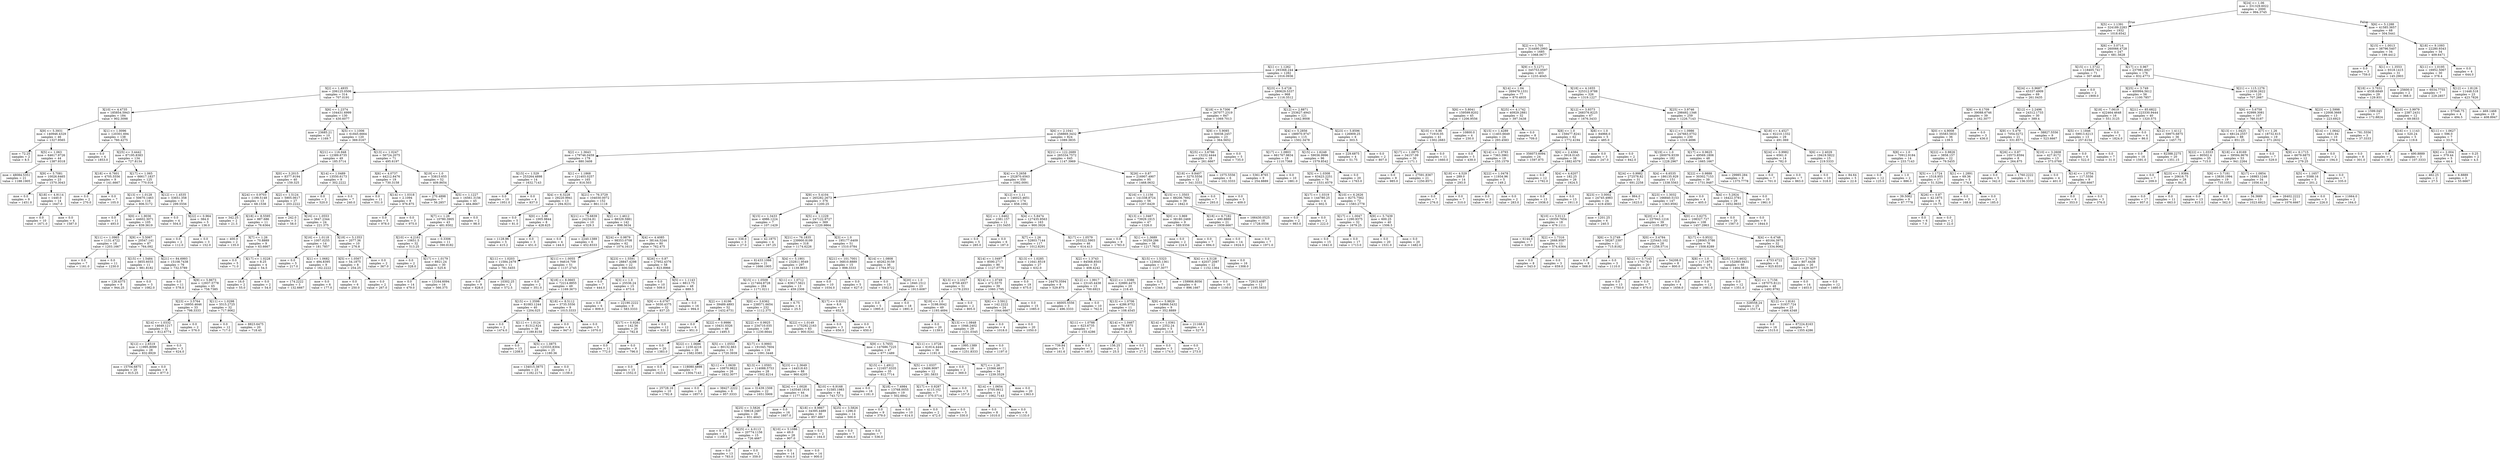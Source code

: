 digraph Tree {
node [shape=box] ;
0 [label="X[24] <= 1.06\nmse = 331329.6022\nsamples = 2000\nvalue = 994.3745"] ;
1 [label="X[5] <= 1.1391\nmse = 324189.2283\nsamples = 1932\nvalue = 1018.6542"] ;
0 -> 1 [labeldistance=2.5, labelangle=45, headlabel="True"] ;
2 [label="X[2] <= 1.705\nmse = 314490.2993\nsamples = 1685\nvalue = 1068.0677"] ;
1 -> 2 ;
3 [label="X[1] <= 1.1262\nmse = 293368.244\nsamples = 1282\nvalue = 1016.0936"] ;
2 -> 3 ;
4 [label="X[2] <= 1.4935\nmse = 206125.0506\nsamples = 314\nvalue = 707.0191"] ;
3 -> 4 ;
5 [label="X[10] <= 4.4735\nmse = 185854.5943\nsamples = 184\nvalue = 902.3098"] ;
4 -> 5 ;
6 [label="X[9] <= 5.3931\nmse = 140946.4329\nsamples = 46\nvalue = 1327.9565"] ;
5 -> 6 ;
7 [label="mse = 72.25\nsamples = 2\nvalue = 8.5"] ;
6 -> 7 ;
8 [label="X[5] <= 1.063\nmse = 64617.9726\nsamples = 44\nvalue = 1387.9318"] ;
6 -> 8 ;
9 [label="mse = 48084.5351\nsamples = 21\nvalue = 1188.1905"] ;
8 -> 9 ;
10 [label="X[9] <= 5.7081\nmse = 10026.6465\nsamples = 23\nvalue = 1570.3043"] ;
8 -> 10 ;
11 [label="mse = 0.0\nsamples = 9\nvalue = 1451.0"] ;
10 -> 11 ;
12 [label="X[18] <= 4.9114\nmse = 1440.0\nsamples = 14\nvalue = 1647.0"] ;
10 -> 12 ;
13 [label="mse = 0.0\nsamples = 10\nvalue = 1671.0"] ;
12 -> 13 ;
14 [label="mse = 0.0\nsamples = 4\nvalue = 1587.0"] ;
12 -> 14 ;
15 [label="X[1] <= 1.0096\nmse = 120301.694\nsamples = 138\nvalue = 760.4275"] ;
5 -> 15 ;
16 [label="mse = 0.0\nsamples = 4\nvalue = 1853.0"] ;
15 -> 16 ;
17 [label="X[25] <= 3.4442\nmse = 87195.8383\nsamples = 134\nvalue = 727.8134"] ;
15 -> 17 ;
18 [label="X[18] <= 6.7601\nmse = 4705.5556\nsamples = 9\nvalue = 141.6667"] ;
17 -> 18 ;
19 [label="mse = 0.0\nsamples = 2\nvalue = 270.0"] ;
18 -> 19 ;
20 [label="mse = 0.0\nsamples = 7\nvalue = 105.0"] ;
18 -> 20 ;
21 [label="X[17] <= 1.065\nmse = 66617.1837\nsamples = 125\nvalue = 770.016"] ;
17 -> 21 ;
22 [label="X[13] <= 1.0128\nmse = 50670.1463\nsamples = 116\nvalue = 806.5172"] ;
21 -> 22 ;
23 [label="mse = 0.0\nsamples = 11\nvalue = 493.0"] ;
22 -> 23 ;
24 [label="X[0] <= 1.9036\nmse = 44602.3071\nsamples = 105\nvalue = 839.3619"] ;
22 -> 24 ;
25 [label="X[11] <= 1.0965\nmse = 1131.4722\nsamples = 18\nvalue = 1203.1667"] ;
24 -> 25 ;
26 [label="mse = 0.0\nsamples = 7\nvalue = 1161.0"] ;
25 -> 26 ;
27 [label="mse = 0.0\nsamples = 11\nvalue = 1230.0"] ;
25 -> 27 ;
28 [label="X[9] <= 5.5067\nmse = 20547.141\nsamples = 87\nvalue = 764.092"] ;
24 -> 28 ;
29 [label="X[15] <= 1.5484\nmse = 3855.6033\nsamples = 11\nvalue = 981.8182"] ;
28 -> 29 ;
30 [label="mse = 126.4375\nsamples = 8\nvalue = 944.25"] ;
29 -> 30 ;
31 [label="mse = 0.0\nsamples = 3\nvalue = 1082.0"] ;
29 -> 31 ;
32 [label="X[21] <= 84.6993\nmse = 15108.7438\nsamples = 76\nvalue = 732.5789"] ;
28 -> 32 ;
33 [label="mse = 0.0\nsamples = 11\nvalue = 578.0"] ;
32 -> 33 ;
34 [label="X[9] <= 5.8673\nmse = 12937.5778\nsamples = 65\nvalue = 758.7385"] ;
32 -> 34 ;
35 [label="X[23] <= 3.5764\nmse = 16950.4646\nsamples = 33\nvalue = 798.3333"] ;
34 -> 35 ;
36 [label="X[14] <= 1.0332\nmse = 14649.1217\nsamples = 31\nvalue = 812.6774"] ;
35 -> 36 ;
37 [label="X[12] <= 2.6519\nmse = 11995.8099\nsamples = 28\nvalue = 832.8929"] ;
36 -> 37 ;
38 [label="mse = 15704.6875\nsamples = 20\nvalue = 815.25"] ;
37 -> 38 ;
39 [label="mse = 0.0\nsamples = 8\nvalue = 877.0"] ;
37 -> 39 ;
40 [label="mse = 0.0\nsamples = 3\nvalue = 624.0"] ;
36 -> 40 ;
41 [label="mse = 0.0\nsamples = 2\nvalue = 576.0"] ;
35 -> 41 ;
42 [label="X[11] <= 1.0298\nmse = 5515.2725\nsamples = 32\nvalue = 717.9062"] ;
34 -> 42 ;
43 [label="mse = 0.0\nsamples = 12\nvalue = 717.0"] ;
42 -> 43 ;
44 [label="mse = 8823.6475\nsamples = 20\nvalue = 718.45"] ;
42 -> 44 ;
45 [label="X[12] <= 1.4535\nmse = 33651.358\nsamples = 9\nvalue = 299.5556"] ;
21 -> 45 ;
46 [label="mse = 0.0\nsamples = 4\nvalue = 504.0"] ;
45 -> 46 ;
47 [label="X[22] <= 0.964\nmse = 384.0\nsamples = 5\nvalue = 136.0"] ;
45 -> 47 ;
48 [label="mse = 0.0\nsamples = 2\nvalue = 112.0"] ;
47 -> 48 ;
49 [label="mse = 0.0\nsamples = 3\nvalue = 152.0"] ;
47 -> 49 ;
50 [label="X[6] <= 1.2374\nmse = 104431.6999\nsamples = 130\nvalue = 430.6077"] ;
4 -> 50 ;
51 [label="mse = 23685.21\nsamples = 10\nvalue = 1169.7"] ;
50 -> 51 ;
52 [label="X[5] <= 1.1006\nmse = 61845.6664\nsamples = 120\nvalue = 369.0167"] ;
50 -> 52 ;
53 [label="X[21] <= 116.948\nmse = 12389.6735\nsamples = 49\nvalue = 185.5714"] ;
52 -> 53 ;
54 [label="X[0] <= 3.2015\nmse = 8377.9194\nsamples = 40\nvalue = 159.325"] ;
53 -> 54 ;
55 [label="X[24] <= 0.9703\nmse = 1199.5148\nsamples = 13\nvalue = 68.1538"] ;
54 -> 55 ;
56 [label="mse = 342.25\nsamples = 2\nvalue = 21.5"] ;
55 -> 56 ;
57 [label="X[18] <= 8.5595\nmse = 887.686\nsamples = 11\nvalue = 76.6364"] ;
55 -> 57 ;
58 [label="mse = 400.0\nsamples = 2\nvalue = 135.0"] ;
57 -> 58 ;
59 [label="X[7] <= 1.26\nmse = 70.8889\nsamples = 9\nvalue = 63.6667"] ;
57 -> 59 ;
60 [label="mse = 0.0\nsamples = 5\nvalue = 71.0"] ;
59 -> 60 ;
61 [label="X[17] <= 1.0228\nmse = 8.25\nsamples = 4\nvalue = 54.5"] ;
59 -> 61 ;
62 [label="mse = 16.0\nsamples = 2\nvalue = 55.0"] ;
61 -> 62 ;
63 [label="mse = 0.0\nsamples = 2\nvalue = 54.0"] ;
61 -> 63 ;
64 [label="X[2] <= 1.5124\nmse = 5905.0617\nsamples = 27\nvalue = 203.2222"] ;
54 -> 64 ;
65 [label="mse = 242.0\nsamples = 3\nvalue = 58.0"] ;
64 -> 65 ;
66 [label="X[16] <= 1.0553\nmse = 3647.2344\nsamples = 24\nvalue = 221.375"] ;
64 -> 66 ;
67 [label="X[16] <= 1.0118\nmse = 1007.0255\nsamples = 14\nvalue = 181.7857"] ;
66 -> 67 ;
68 [label="mse = 0.0\nsamples = 5\nvalue = 217.0"] ;
67 -> 68 ;
69 [label="X[1] <= 1.0682\nmse = 494.8395\nsamples = 9\nvalue = 162.2222"] ;
67 -> 69 ;
70 [label="mse = 174.2222\nsamples = 3\nvalue = 132.6667"] ;
69 -> 70 ;
71 [label="mse = 0.0\nsamples = 6\nvalue = 177.0"] ;
69 -> 71 ;
72 [label="X[18] <= 5.1353\nmse = 2077.36\nsamples = 10\nvalue = 276.8"] ;
66 -> 72 ;
73 [label="X[5] <= 1.0567\nmse = 54.1875\nsamples = 8\nvalue = 254.25"] ;
72 -> 73 ;
74 [label="mse = 0.0\nsamples = 6\nvalue = 250.0"] ;
73 -> 74 ;
75 [label="mse = 0.0\nsamples = 2\nvalue = 267.0"] ;
73 -> 75 ;
76 [label="mse = 0.0\nsamples = 2\nvalue = 367.0"] ;
72 -> 76 ;
77 [label="X[14] <= 1.0489\nmse = 13550.6173\nsamples = 9\nvalue = 302.2222"] ;
53 -> 77 ;
78 [label="mse = 0.0\nsamples = 2\nvalue = 520.0"] ;
77 -> 78 ;
79 [label="mse = 0.0\nsamples = 7\nvalue = 240.0"] ;
77 -> 79 ;
80 [label="X[13] <= 1.0247\nmse = 56724.2075\nsamples = 71\nvalue = 495.6197"] ;
52 -> 80 ;
81 [label="X[6] <= 4.0737\nmse = 44212.8476\nsamples = 19\nvalue = 730.3158"] ;
80 -> 81 ;
82 [label="mse = 0.0\nsamples = 11\nvalue = 551.0"] ;
81 -> 82 ;
83 [label="X[14] <= 1.0318\nmse = 2.1094\nsamples = 8\nvalue = 976.875"] ;
81 -> 83 ;
84 [label="mse = 0.0\nsamples = 5\nvalue = 978.0"] ;
83 -> 84 ;
85 [label="mse = 0.0\nsamples = 3\nvalue = 975.0"] ;
83 -> 85 ;
86 [label="X[19] <= 1.0\nmse = 33815.655\nsamples = 52\nvalue = 409.8654"] ;
80 -> 86 ;
87 [label="mse = 270.4898\nsamples = 7\nvalue = 56.2857"] ;
86 -> 87 ;
88 [label="X[5] <= 1.1227\nmse = 16561.3156\nsamples = 45\nvalue = 464.8667"] ;
86 -> 88 ;
89 [label="X[7] <= 1.26\nmse = 10780.3905\nsamples = 43\nvalue = 481.9302"] ;
88 -> 89 ;
90 [label="X[10] <= 4.2161\nmse = 10651.5\nsamples = 32\nvalue = 513.25"] ;
89 -> 90 ;
91 [label="mse = 0.0\nsamples = 2\nvalue = 328.0"] ;
90 -> 91 ;
92 [label="X[17] <= 1.0179\nmse = 8921.24\nsamples = 30\nvalue = 525.6"] ;
90 -> 92 ;
93 [label="mse = 0.0\nsamples = 14\nvalue = 479.0"] ;
92 -> 93 ;
94 [label="mse = 13164.6094\nsamples = 16\nvalue = 566.375"] ;
92 -> 94 ;
95 [label="mse = 0.3306\nsamples = 11\nvalue = 390.8182"] ;
89 -> 95 ;
96 [label="mse = 0.0\nsamples = 2\nvalue = 98.0"] ;
88 -> 96 ;
97 [label="X[23] <= 5.4728\nmse = 280629.5337\nsamples = 968\nvalue = 1116.3512"] ;
3 -> 97 ;
98 [label="X[18] <= 9.7306\nmse = 267077.2319\nsamples = 847\nvalue = 1069.7013"] ;
97 -> 98 ;
99 [label="X[6] <= 2.1041\nmse = 258869.3432\nsamples = 824\nvalue = 1089.3835"] ;
98 -> 99 ;
100 [label="X[2] <= 1.3643\nmse = 179746.0459\nsamples = 179\nvalue = 880.3408"] ;
99 -> 100 ;
101 [label="X[15] <= 1.529\nmse = 253264.4898\nsamples = 14\nvalue = 1632.7143"] ;
100 -> 101 ;
102 [label="mse = 0.0\nsamples = 10\nvalue = 1951.0"] ;
101 -> 102 ;
103 [label="mse = 0.0\nsamples = 4\nvalue = 837.0"] ;
101 -> 103 ;
104 [label="X[1] <= 1.1868\nmse = 121403.0257\nsamples = 165\nvalue = 816.503"] ;
100 -> 104 ;
105 [label="X[4] <= 6.3228\nmse = 29220.9941\nsamples = 13\nvalue = 294.9231"] ;
104 -> 105 ;
106 [label="mse = 0.0\nsamples = 5\nvalue = 81.0"] ;
105 -> 106 ;
107 [label="X[0] <= 3.66\nmse = 1005.9844\nsamples = 8\nvalue = 428.625"] ;
105 -> 107 ;
108 [label="mse = 1128.96\nsamples = 5\nvalue = 415.2"] ;
107 -> 108 ;
109 [label="mse = 0.0\nsamples = 3\nvalue = 451.0"] ;
107 -> 109 ;
110 [label="X[21] <= 76.3729\nmse = 104030.0072\nsamples = 152\nvalue = 861.1118"] ;
104 -> 110 ;
111 [label="X[21] <= 75.6839\nmse = 24234.81\nsamples = 10\nvalue = 329.3"] ;
110 -> 111 ;
112 [label="mse = 0.0\nsamples = 4\nvalue = 144.0"] ;
111 -> 112 ;
113 [label="mse = 2240.1389\nsamples = 6\nvalue = 452.8333"] ;
111 -> 113 ;
114 [label="X[2] <= 1.4612\nmse = 88329.5981\nsamples = 142\nvalue = 898.5634"] ;
110 -> 114 ;
115 [label="X[24] <= 0.9879\nmse = 98353.0708\nsamples = 62\nvalue = 1074.1613"] ;
114 -> 115 ;
116 [label="X[11] <= 1.0203\nmse = 11584.2479\nsamples = 11\nvalue = 781.5455"] ;
115 -> 116 ;
117 [label="mse = 0.0\nsamples = 9\nvalue = 828.0"] ;
116 -> 117 ;
118 [label="mse = 10302.25\nsamples = 2\nvalue = 572.5"] ;
116 -> 118 ;
119 [label="X[11] <= 1.0055\nmse = 94616.709\nsamples = 51\nvalue = 1137.2745"] ;
115 -> 119 ;
120 [label="mse = 0.0\nsamples = 2\nvalue = 351.0"] ;
119 -> 120 ;
121 [label="X[18] <= 8.0665\nmse = 72214.8855\nsamples = 49\nvalue = 1169.3673"] ;
119 -> 121 ;
122 [label="X[15] <= 1.3598\nmse = 81083.1244\nsamples = 40\nvalue = 1204.025"] ;
121 -> 122 ;
123 [label="mse = 0.0\nsamples = 2\nvalue = 1474.0"] ;
122 -> 123 ;
124 [label="X[11] <= 1.0124\nmse = 81312.624\nsamples = 38\nvalue = 1189.8158"] ;
122 -> 124 ;
125 [label="mse = 0.0\nsamples = 13\nvalue = 1208.0"] ;
124 -> 125 ;
126 [label="X[5] <= 1.0875\nmse = 123333.8304\nsamples = 25\nvalue = 1180.36"] ;
124 -> 126 ;
127 [label="mse = 134015.3875\nsamples = 23\nvalue = 1182.2174"] ;
126 -> 127 ;
128 [label="mse = 0.0\nsamples = 2\nvalue = 1159.0"] ;
126 -> 128 ;
129 [label="X[18] <= 8.5112\nmse = 3735.5556\nsamples = 9\nvalue = 1015.3333"] ;
121 -> 129 ;
130 [label="mse = 0.0\nsamples = 4\nvalue = 947.0"] ;
129 -> 130 ;
131 [label="mse = 0.0\nsamples = 5\nvalue = 1070.0"] ;
129 -> 131 ;
132 [label="X[4] <= 4.4085\nmse = 38144.5244\nsamples = 80\nvalue = 762.475"] ;
114 -> 132 ;
133 [label="X[23] <= 1.5591\nmse = 28847.4298\nsamples = 22\nvalue = 600.5455"] ;
132 -> 133 ;
134 [label="mse = 0.0\nsamples = 7\nvalue = 444.0"] ;
133 -> 134 ;
135 [label="X[3] <= 1.0\nmse = 25536.24\nsamples = 15\nvalue = 673.6"] ;
133 -> 135 ;
136 [label="mse = 0.0\nsamples = 6\nvalue = 809.0"] ;
135 -> 136 ;
137 [label="mse = 22190.2222\nsamples = 9\nvalue = 583.3333"] ;
135 -> 137 ;
138 [label="X[26] <= 0.87\nmse = 27952.4376\nsamples = 58\nvalue = 823.8966"] ;
132 -> 138 ;
139 [label="mse = 0.0\nsamples = 10\nvalue = 509.0"] ;
138 -> 139 ;
140 [label="X[5] <= 1.1143\nmse = 8813.75\nsamples = 48\nvalue = 889.5"] ;
138 -> 140 ;
141 [label="X[9] <= 6.0767\nmse = 5030.4375\nsamples = 32\nvalue = 837.25"] ;
140 -> 141 ;
142 [label="X[17] <= 0.9281\nmse = 142.56\nsamples = 20\nvalue = 782.8"] ;
141 -> 142 ;
143 [label="mse = 0.0\nsamples = 11\nvalue = 772.0"] ;
142 -> 143 ;
144 [label="mse = 0.0\nsamples = 9\nvalue = 796.0"] ;
142 -> 144 ;
145 [label="mse = 0.0\nsamples = 12\nvalue = 928.0"] ;
141 -> 145 ;
146 [label="mse = 0.0\nsamples = 16\nvalue = 994.0"] ;
140 -> 146 ;
147 [label="X[21] <= 122.2689\nmse = 265334.7572\nsamples = 645\nvalue = 1147.3969"] ;
99 -> 147 ;
148 [label="X[4] <= 5.2658\nmse = 252870.6563\nsamples = 550\nvalue = 1092.0091"] ;
147 -> 148 ;
149 [label="X[9] <= 5.4104\nmse = 265282.2673\nsamples = 376\nvalue = 1200.25"] ;
148 -> 149 ;
150 [label="X[15] <= 1.3433\nmse = 4986.1224\nsamples = 7\nvalue = 107.1429"] ;
149 -> 150 ;
151 [label="mse = 338.0\nsamples = 3\nvalue = 27.0"] ;
150 -> 151 ;
152 [label="mse = 42.1875\nsamples = 4\nvalue = 167.25"] ;
150 -> 152 ;
153 [label="X[5] <= 1.1229\nmse = 247122.9727\nsamples = 369\nvalue = 1220.9864"] ;
149 -> 153 ;
154 [label="X[21] <= 76.1835\nmse = 239900.8199\nsamples = 318\nvalue = 1174.6226"] ;
153 -> 154 ;
155 [label="mse = 81433.1066\nsamples = 21\nvalue = 1666.1905"] ;
154 -> 155 ;
156 [label="X[4] <= 5.1901\nmse = 232811.9549\nsamples = 297\nvalue = 1139.8653"] ;
154 -> 156 ;
157 [label="X[15] <= 1.0509\nmse = 217464.8728\nsamples = 284\nvalue = 1171.0211"] ;
156 -> 157 ;
158 [label="X[2] <= 1.6196\nmse = 39489.4893\nsamples = 52\nvalue = 1432.6731"] ;
157 -> 158 ;
159 [label="mse = 0.0\nsamples = 6\nvalue = 951.0"] ;
158 -> 159 ;
160 [label="X[22] <= 0.9986\nmse = 10431.0326\nsamples = 46\nvalue = 1495.5"] ;
158 -> 160 ;
161 [label="mse = 0.0\nsamples = 20\nvalue = 1383.0"] ;
160 -> 161 ;
162 [label="X[22] <= 1.0686\nmse = 1230.4216\nsamples = 26\nvalue = 1582.0385"] ;
160 -> 162 ;
163 [label="mse = 0.0\nsamples = 15\nvalue = 1552.0"] ;
162 -> 163 ;
164 [label="mse = 0.0\nsamples = 11\nvalue = 1623.0"] ;
162 -> 164 ;
165 [label="X[0] <= 3.6362\nmse = 238571.6654\nsamples = 232\nvalue = 1112.375"] ;
157 -> 165 ;
166 [label="X[22] <= 0.9925\nmse = 234710.035\nsamples = 149\nvalue = 1230.6644"] ;
165 -> 166 ;
167 [label="X[5] <= 1.0553\nmse = 80132.663\nsamples = 33\nvalue = 1720.3939"] ;
166 -> 167 ;
168 [label="mse = 118080.4898\nsamples = 7\nvalue = 1304.7143"] ;
167 -> 168 ;
169 [label="X[11] <= 1.0639\nmse = 10870.9822\nsamples = 26\nvalue = 1832.3077"] ;
167 -> 169 ;
170 [label="mse = 25728.16\nsamples = 10\nvalue = 1792.8"] ;
169 -> 170 ;
171 [label="mse = 0.0\nsamples = 16\nvalue = 1857.0"] ;
169 -> 171 ;
172 [label="X[17] <= 0.9993\nmse = 191045.7604\nsamples = 116\nvalue = 1091.3448"] ;
166 -> 172 ;
173 [label="X[13] <= 1.0593\nmse = 114088.5753\nsamples = 28\nvalue = 1502.8214"] ;
172 -> 173 ;
174 [label="mse = 38427.2222\nsamples = 6\nvalue = 957.3333"] ;
173 -> 174 ;
175 [label="mse = 31439.1508\nsamples = 22\nvalue = 1651.5909"] ;
173 -> 175 ;
176 [label="X[23] <= 2.3649\nmse = 144518.63\nsamples = 88\nvalue = 960.4205"] ;
172 -> 176 ;
177 [label="X[24] <= 1.0028\nmse = 143540.1916\nsamples = 44\nvalue = 1177.1136"] ;
176 -> 177 ;
178 [label="X[25] <= 3.5826\nmse = 59618.2487\nsamples = 28\nvalue = 931.4643"] ;
177 -> 178 ;
179 [label="mse = 0.0\nsamples = 13\nvalue = 1168.0"] ;
178 -> 179 ;
180 [label="X[25] <= 4.0113\nmse = 20774.1156\nsamples = 15\nvalue = 726.4667"] ;
178 -> 180 ;
181 [label="mse = 0.0\nsamples = 13\nvalue = 783.0"] ;
180 -> 181 ;
182 [label="mse = 0.0\nsamples = 2\nvalue = 359.0"] ;
180 -> 182 ;
183 [label="mse = 0.0\nsamples = 16\nvalue = 1607.0"] ;
177 -> 183 ;
184 [label="X[10] <= 6.9168\nmse = 51585.1983\nsamples = 44\nvalue = 743.7273"] ;
176 -> 184 ;
185 [label="X[18] <= 8.9867\nmse = 34395.4489\nsamples = 30\nvalue = 857.4667"] ;
184 -> 185 ;
186 [label="X[10] <= 5.1086\nmse = 49.0\nsamples = 28\nvalue = 907.0"] ;
185 -> 186 ;
187 [label="mse = 0.0\nsamples = 14\nvalue = 914.0"] ;
186 -> 187 ;
188 [label="mse = 0.0\nsamples = 14\nvalue = 900.0"] ;
186 -> 188 ;
189 [label="mse = 0.0\nsamples = 2\nvalue = 164.0"] ;
185 -> 189 ;
190 [label="X[25] <= 3.5826\nmse = 1296.0\nsamples = 14\nvalue = 500.0"] ;
184 -> 190 ;
191 [label="mse = 0.0\nsamples = 7\nvalue = 464.0"] ;
190 -> 191 ;
192 [label="mse = 0.0\nsamples = 7\nvalue = 536.0"] ;
190 -> 192 ;
193 [label="X[22] <= 1.0149\nmse = 175292.2163\nsamples = 83\nvalue = 900.0241"] ;
165 -> 193 ;
194 [label="X[9] <= 5.7655\nmse = 147686.7225\nsamples = 47\nvalue = 677.1489"] ;
193 -> 194 ;
195 [label="X[15] <= 1.4912\nmse = 121657.0335\nsamples = 35\nvalue = 812.7714"] ;
194 -> 195 ;
196 [label="mse = 0.0\nsamples = 16\nvalue = 1181.0"] ;
195 -> 196 ;
197 [label="X[18] <= 7.4984\nmse = 13768.0055\nsamples = 19\nvalue = 502.6842"] ;
195 -> 197 ;
198 [label="mse = 0.0\nsamples = 9\nvalue = 379.0"] ;
197 -> 198 ;
199 [label="mse = 0.0\nsamples = 10\nvalue = 614.0"] ;
197 -> 199 ;
200 [label="X[5] <= 1.0337\nmse = 13486.9097\nsamples = 12\nvalue = 281.5833"] ;
194 -> 200 ;
201 [label="X[17] <= 0.9287\nmse = 4115.102\nsamples = 7\nvalue = 370.5714"] ;
200 -> 201 ;
202 [label="mse = 0.0\nsamples = 2\nvalue = 472.0"] ;
201 -> 202 ;
203 [label="mse = 0.0\nsamples = 5\nvalue = 330.0"] ;
201 -> 203 ;
204 [label="mse = 0.0\nsamples = 5\nvalue = 157.0"] ;
200 -> 204 ;
205 [label="X[11] <= 1.0728\nmse = 61814.4444\nsamples = 36\nvalue = 1191.0"] ;
193 -> 205 ;
206 [label="mse = 0.0\nsamples = 2\nvalue = 369.0"] ;
205 -> 206 ;
207 [label="X[7] <= 1.26\nmse = 23366.4637\nsamples = 34\nvalue = 1239.3529"] ;
205 -> 207 ;
208 [label="X[14] <= 1.0654\nmse = 3705.0612\nsamples = 14\nvalue = 1062.7143"] ;
207 -> 208 ;
209 [label="mse = 0.0\nsamples = 8\nvalue = 1010.0"] ;
208 -> 209 ;
210 [label="mse = 0.0\nsamples = 6\nvalue = 1133.0"] ;
208 -> 210 ;
211 [label="mse = 0.0\nsamples = 20\nvalue = 1363.0"] ;
207 -> 211 ;
212 [label="X[11] <= 1.0712\nmse = 83617.5621\nsamples = 13\nvalue = 459.2308"] ;
156 -> 212 ;
213 [label="mse = 6.75\nsamples = 4\nvalue = 25.5"] ;
212 -> 213 ;
214 [label="X[17] <= 0.9332\nmse = 8.0\nsamples = 9\nvalue = 652.0"] ;
212 -> 214 ;
215 [label="mse = 0.0\nsamples = 3\nvalue = 656.0"] ;
214 -> 215 ;
216 [label="mse = 0.0\nsamples = 6\nvalue = 650.0"] ;
214 -> 216 ;
217 [label="X[3] <= 1.0\nmse = 195177.6409\nsamples = 51\nvalue = 1510.0784"] ;
153 -> 217 ;
218 [label="X[21] <= 101.7001\nmse = 36810.8889\nsamples = 15\nvalue = 898.3333"] ;
217 -> 218 ;
219 [label="mse = 0.0\nsamples = 10\nvalue = 1034.0"] ;
218 -> 219 ;
220 [label="mse = 0.0\nsamples = 5\nvalue = 627.0"] ;
218 -> 220 ;
221 [label="X[14] <= 1.0808\nmse = 40262.9159\nsamples = 36\nvalue = 1764.9722"] ;
217 -> 221 ;
222 [label="mse = 0.0\nsamples = 13\nvalue = 1502.0"] ;
221 -> 222 ;
223 [label="X[20] <= 1.0\nmse = 1840.1512\nsamples = 23\nvalue = 1913.6087"] ;
221 -> 223 ;
224 [label="mse = 0.0\nsamples = 5\nvalue = 1995.0"] ;
223 -> 224 ;
225 [label="mse = 0.0\nsamples = 18\nvalue = 1891.0"] ;
223 -> 225 ;
226 [label="X[12] <= 1.11\nmse = 146023.4651\nsamples = 174\nvalue = 858.1092"] ;
148 -> 226 ;
227 [label="X[2] <= 1.6462\nmse = 2381.157\nsamples = 11\nvalue = 231.5455"] ;
226 -> 227 ;
228 [label="mse = 0.0\nsamples = 5\nvalue = 285.0"] ;
227 -> 228 ;
229 [label="mse = 0.0\nsamples = 6\nvalue = 187.0"] ;
227 -> 229 ;
230 [label="X[4] <= 5.8474\nmse = 127435.9563\nsamples = 163\nvalue = 900.3926"] ;
226 -> 230 ;
231 [label="X[7] <= 1.26\nmse = 52803.7144\nsamples = 117\nvalue = 1012.8291"] ;
230 -> 231 ;
232 [label="X[14] <= 1.0497\nmse = 8590.2717\nsamples = 90\nvalue = 1127.0778"] ;
231 -> 232 ;
233 [label="X[13] <= 1.1027\nmse = 8758.4937\nsamples = 51\nvalue = 1178.2353"] ;
232 -> 233 ;
234 [label="X[19] <= 1.0\nmse = 3198.0042\nsamples = 49\nvalue = 1193.4694"] ;
233 -> 234 ;
235 [label="mse = 0.0\nsamples = 20\nvalue = 1139.0"] ;
234 -> 235 ;
236 [label="X[13] <= 1.0848\nmse = 1946.2402\nsamples = 29\nvalue = 1231.0345"] ;
234 -> 236 ;
237 [label="mse = 1995.1389\nsamples = 18\nvalue = 1251.8333"] ;
236 -> 237 ;
238 [label="mse = 0.0\nsamples = 11\nvalue = 1197.0"] ;
236 -> 238 ;
239 [label="mse = 0.0\nsamples = 2\nvalue = 805.0"] ;
233 -> 239 ;
240 [label="X[14] <= 1.0749\nmse = 472.5575\nsamples = 39\nvalue = 1060.1795"] ;
232 -> 240 ;
241 [label="X[6] <= 3.5912\nmse = 142.2222\nsamples = 24\nvalue = 1044.6667"] ;
240 -> 241 ;
242 [label="mse = 0.0\nsamples = 4\nvalue = 1018.0"] ;
241 -> 242 ;
243 [label="mse = 0.0\nsamples = 20\nvalue = 1050.0"] ;
241 -> 243 ;
244 [label="mse = 0.0\nsamples = 15\nvalue = 1085.0"] ;
240 -> 244 ;
245 [label="X[13] <= 1.0285\nmse = 11641.8519\nsamples = 27\nvalue = 632.0"] ;
231 -> 245 ;
246 [label="mse = 0.0\nsamples = 19\nvalue = 675.0"] ;
245 -> 246 ;
247 [label="mse = 24470.3594\nsamples = 8\nvalue = 529.875"] ;
245 -> 247 ;
248 [label="X[17] <= 1.0579\nmse = 203322.5903\nsamples = 46\nvalue = 614.413"] ;
230 -> 248 ;
249 [label="X[2] <= 1.3743\nmse = 84568.8503\nsamples = 33\nvalue = 408.4242"] ;
248 -> 249 ;
250 [label="X[12] <= 1.9917\nmse = 23145.4438\nsamples = 13\nvalue = 700.6923"] ;
249 -> 250 ;
251 [label="mse = 46005.5556\nsamples = 3\nvalue = 496.3333"] ;
250 -> 251 ;
252 [label="mse = 0.0\nsamples = 10\nvalue = 762.0"] ;
250 -> 252 ;
253 [label="X[22] <= 1.0386\nmse = 32880.4475\nsamples = 20\nvalue = 218.45"] ;
249 -> 253 ;
254 [label="X[13] <= 1.0706\nmse = 4286.9752\nsamples = 11\nvalue = 108.4545"] ;
253 -> 254 ;
255 [label="X[11] <= 1.0788\nmse = 623.6735\nsamples = 7\nvalue = 155.4286"] ;
254 -> 255 ;
256 [label="mse = 739.84\nsamples = 5\nvalue = 161.6"] ;
255 -> 256 ;
257 [label="mse = 0.0\nsamples = 2\nvalue = 140.0"] ;
255 -> 257 ;
258 [label="X[14] <= 1.0467\nmse = 78.6875\nsamples = 4\nvalue = 26.25"] ;
254 -> 258 ;
259 [label="mse = 156.25\nsamples = 2\nvalue = 25.5"] ;
258 -> 259 ;
260 [label="mse = 0.0\nsamples = 2\nvalue = 27.0"] ;
258 -> 260 ;
261 [label="X[9] <= 5.9829\nmse = 34966.5432\nsamples = 9\nvalue = 352.8889"] ;
253 -> 261 ;
262 [label="X[14] <= 1.0361\nmse = 2352.24\nsamples = 5\nvalue = 213.6"] ;
261 -> 262 ;
263 [label="mse = 0.0\nsamples = 3\nvalue = 174.0"] ;
262 -> 263 ;
264 [label="mse = 0.0\nsamples = 2\nvalue = 273.0"] ;
262 -> 264 ;
265 [label="mse = 21168.0\nsamples = 4\nvalue = 527.0"] ;
261 -> 265 ;
266 [label="X[15] <= 1.5323\nmse = 123645.1361\nsamples = 13\nvalue = 1137.3077"] ;
248 -> 266 ;
267 [label="mse = 0.0\nsamples = 7\nvalue = 1344.0"] ;
266 -> 267 ;
268 [label="mse = 159906.8056\nsamples = 6\nvalue = 896.1667"] ;
266 -> 268 ;
269 [label="X[26] <= 0.87\nmse = 216907.4907\nsamples = 95\nvalue = 1468.0632"] ;
147 -> 269 ;
270 [label="X[16] <= 1.1156\nmse = 141338.8724\nsamples = 56\nvalue = 1207.6429"] ;
269 -> 270 ;
271 [label="X[13] <= 1.0467\nmse = 73929.1915\nsamples = 47\nvalue = 1326.0"] ;
270 -> 271 ;
272 [label="mse = 0.0\nsamples = 9\nvalue = 1783.0"] ;
271 -> 272 ;
273 [label="X[1] <= 1.3689\nmse = 30259.286\nsamples = 38\nvalue = 1217.7632"] ;
271 -> 273 ;
274 [label="X[4] <= 4.3128\nmse = 42037.2087\nsamples = 22\nvalue = 1152.1364"] ;
273 -> 274 ;
275 [label="mse = 0.0\nsamples = 10\nvalue = 1100.0"] ;
274 -> 275 ;
276 [label="mse = 72915.4097\nsamples = 12\nvalue = 1195.5833"] ;
274 -> 276 ;
277 [label="mse = 0.0\nsamples = 16\nvalue = 1308.0"] ;
273 -> 277 ;
278 [label="X[0] <= 3.969\nmse = 38180.2469\nsamples = 9\nvalue = 589.5556"] ;
270 -> 278 ;
279 [label="mse = 0.0\nsamples = 2\nvalue = 224.0"] ;
278 -> 279 ;
280 [label="mse = 0.0\nsamples = 7\nvalue = 694.0"] ;
278 -> 280 ;
281 [label="X[15] <= 1.3503\nmse = 88206.7692\nsamples = 39\nvalue = 1842.0"] ;
269 -> 281 ;
282 [label="X[18] <= 6.7182\nmse = 490.8889\nsamples = 21\nvalue = 1939.6667"] ;
281 -> 282 ;
283 [label="mse = 0.0\nsamples = 14\nvalue = 1924.0"] ;
282 -> 283 ;
284 [label="mse = 0.0\nsamples = 7\nvalue = 1971.0"] ;
282 -> 284 ;
285 [label="mse = 166430.0525\nsamples = 18\nvalue = 1728.0556"] ;
281 -> 285 ;
286 [label="X[9] <= 5.9085\nmse = 50038.2457\nsamples = 23\nvalue = 364.5652"] ;
98 -> 286 ;
287 [label="X[25] <= 3.6786\nmse = 15232.4444\nsamples = 18\nvalue = 261.6667"] ;
286 -> 287 ;
288 [label="X[18] <= 9.8407\nmse = 3270.5556\nsamples = 12\nvalue = 341.3333"] ;
287 -> 288 ;
289 [label="mse = 0.0\nsamples = 7\nvalue = 293.0"] ;
288 -> 289 ;
290 [label="mse = 0.0\nsamples = 5\nvalue = 409.0"] ;
288 -> 290 ;
291 [label="mse = 1075.5556\nsamples = 6\nvalue = 102.3333"] ;
287 -> 291 ;
292 [label="mse = 0.0\nsamples = 5\nvalue = 735.0"] ;
286 -> 292 ;
293 [label="X[12] <= 2.8871\nmse = 253627.4943\nsamples = 121\nvalue = 1442.9008"] ;
97 -> 293 ;
294 [label="X[4] <= 5.2856\nmse = 188970.9747\nsamples = 115\nvalue = 1502.3478"] ;
293 -> 294 ;
295 [label="X[17] <= 1.0803\nmse = 661767.9834\nsamples = 19\nvalue = 1110.7368"] ;
294 -> 295 ;
296 [label="mse = 5361.8765\nsamples = 9\nvalue = 254.8889"] ;
295 -> 296 ;
297 [label="mse = 0.0\nsamples = 10\nvalue = 1881.0"] ;
295 -> 297 ;
298 [label="X[15] <= 1.6248\nmse = 59036.9996\nsamples = 96\nvalue = 1579.8542"] ;
294 -> 298 ;
299 [label="X[5] <= 1.0308\nmse = 63423.2251\nsamples = 76\nvalue = 1531.6579"] ;
298 -> 299 ;
300 [label="X[17] <= 1.0319\nmse = 144780.25\nsamples = 4\nvalue = 602.5"] ;
299 -> 300 ;
301 [label="mse = 0.0\nsamples = 2\nvalue = 983.0"] ;
300 -> 301 ;
302 [label="mse = 0.0\nsamples = 2\nvalue = 222.0"] ;
300 -> 302 ;
303 [label="X[10] <= 6.2626\nmse = 8275.7562\nsamples = 72\nvalue = 1583.2778"] ;
299 -> 303 ;
304 [label="X[17] <= 1.0047\nmse = 1290.9375\nsamples = 32\nvalue = 1679.25"] ;
303 -> 304 ;
305 [label="mse = 0.0\nsamples = 15\nvalue = 1641.0"] ;
304 -> 305 ;
306 [label="mse = 0.0\nsamples = 17\nvalue = 1713.0"] ;
304 -> 306 ;
307 [label="X[9] <= 5.7439\nmse = 600.25\nsamples = 40\nvalue = 1506.5"] ;
303 -> 307 ;
308 [label="mse = 0.0\nsamples = 20\nvalue = 1531.0"] ;
307 -> 308 ;
309 [label="mse = 0.0\nsamples = 20\nvalue = 1482.0"] ;
307 -> 309 ;
310 [label="mse = 0.0\nsamples = 20\nvalue = 1763.0"] ;
298 -> 310 ;
311 [label="X[23] <= 5.8596\nmse = 126909.25\nsamples = 6\nvalue = 303.5"] ;
293 -> 311 ;
312 [label="mse = 229.6875\nsamples = 4\nvalue = 51.75"] ;
311 -> 312 ;
313 [label="mse = 0.0\nsamples = 2\nvalue = 807.0"] ;
311 -> 313 ;
314 [label="X[9] <= 5.1271\nmse = 345753.0597\nsamples = 403\nvalue = 1233.4045"] ;
2 -> 314 ;
315 [label="X[14] <= 1.04\nmse = 269479.1331\nsamples = 77\nvalue = 870.4935"] ;
314 -> 315 ;
316 [label="X[6] <= 5.8041\nmse = 159599.8202\nsamples = 45\nvalue = 1206.9556"] ;
315 -> 316 ;
317 [label="X[10] <= 6.86\nmse = 71916.05\nsamples = 41\nvalue = 1302.2683"] ;
316 -> 317 ;
318 [label="X[17] <= 1.0875\nmse = 34157.09\nsamples = 30\nvalue = 1171.1"] ;
317 -> 318 ;
319 [label="mse = 0.0\nsamples = 9\nvalue = 985.0"] ;
318 -> 319 ;
320 [label="mse = 27591.8367\nsamples = 21\nvalue = 1250.8571"] ;
318 -> 320 ;
321 [label="mse = 0.0\nsamples = 11\nvalue = 1660.0"] ;
317 -> 321 ;
322 [label="mse = 10800.0\nsamples = 4\nvalue = 230.0"] ;
316 -> 322 ;
323 [label="X[25] <= 4.1742\nmse = 40929.2881\nsamples = 32\nvalue = 397.3438"] ;
315 -> 323 ;
324 [label="X[15] <= 1.4289\nmse = 11403.6649\nsamples = 24\nvalue = 293.4583"] ;
323 -> 324 ;
325 [label="mse = 0.0\nsamples = 5\nvalue = 439.0"] ;
324 -> 325 ;
326 [label="X[14] <= 1.0793\nmse = 7363.3961\nsamples = 19\nvalue = 255.1579"] ;
324 -> 326 ;
327 [label="X[18] <= 4.529\nmse = 289.0\nsamples = 14\nvalue = 293.0"] ;
326 -> 327 ;
328 [label="mse = 0.0\nsamples = 7\nvalue = 276.0"] ;
327 -> 328 ;
329 [label="mse = 0.0\nsamples = 7\nvalue = 310.0"] ;
327 -> 329 ;
330 [label="X[22] <= 1.0478\nmse = 11934.96\nsamples = 5\nvalue = 149.2"] ;
326 -> 330 ;
331 [label="mse = 0.0\nsamples = 3\nvalue = 60.0"] ;
330 -> 331 ;
332 [label="mse = 0.0\nsamples = 2\nvalue = 283.0"] ;
330 -> 332 ;
333 [label="mse = 0.0\nsamples = 8\nvalue = 709.0"] ;
323 -> 333 ;
334 [label="X[18] <= 4.1655\nmse = 325312.9788\nsamples = 326\nvalue = 1319.1227"] ;
314 -> 334 ;
335 [label="X[12] <= 3.9373\nmse = 268376.8225\nsamples = 67\nvalue = 1676.3433"] ;
334 -> 335 ;
336 [label="X[8] <= 1.0\nmse = 159477.8241\nsamples = 62\nvalue = 1772.4194"] ;
335 -> 336 ;
337 [label="mse = 356073.6094\nsamples = 24\nvalue = 1597.875"] ;
336 -> 337 ;
338 [label="X[6] <= 2.4384\nmse = 3918.0145\nsamples = 38\nvalue = 1882.6579"] ;
336 -> 338 ;
339 [label="mse = 0.0\nsamples = 12\nvalue = 1792.0"] ;
338 -> 339 ;
340 [label="X[4] <= 4.6207\nmse = 182.25\nsamples = 26\nvalue = 1924.5"] ;
338 -> 340 ;
341 [label="mse = 0.0\nsamples = 13\nvalue = 1938.0"] ;
340 -> 341 ;
342 [label="mse = 0.0\nsamples = 13\nvalue = 1911.0"] ;
340 -> 342 ;
343 [label="X[8] <= 1.0\nmse = 84966.0\nsamples = 5\nvalue = 485.0"] ;
335 -> 343 ;
344 [label="mse = 0.0\nsamples = 3\nvalue = 247.0"] ;
343 -> 344 ;
345 [label="mse = 0.0\nsamples = 2\nvalue = 842.0"] ;
343 -> 345 ;
346 [label="X[25] <= 3.9746\nmse = 298492.1346\nsamples = 259\nvalue = 1226.7143"] ;
334 -> 346 ;
347 [label="X[11] <= 1.0986\nmse = 247663.0752\nsamples = 230\nvalue = 1319.4696"] ;
346 -> 347 ;
348 [label="X[19] <= 1.0\nmse = 260076.9339\nsamples = 182\nvalue = 1228.2967"] ;
347 -> 348 ;
349 [label="X[24] <= 0.9982\nmse = 272578.82\nsamples = 31\nvalue = 691.2258"] ;
348 -> 349 ;
350 [label="X[23] <= 3.0002\nmse = 24745.4983\nsamples = 24\nvalue = 419.4583"] ;
349 -> 350 ;
351 [label="X[10] <= 5.0113\nmse = 18359.7654\nsamples = 18\nvalue = 479.1111"] ;
350 -> 351 ;
352 [label="mse = 6144.0\nsamples = 7\nvalue = 329.0"] ;
351 -> 352 ;
353 [label="X[2] <= 1.7316\nmse = 2668.9587\nsamples = 11\nvalue = 574.6364"] ;
351 -> 353 ;
354 [label="mse = 0.0\nsamples = 8\nvalue = 543.0"] ;
353 -> 354 ;
355 [label="mse = 0.0\nsamples = 3\nvalue = 659.0"] ;
353 -> 355 ;
356 [label="mse = 1201.25\nsamples = 6\nvalue = 240.5"] ;
350 -> 356 ;
357 [label="mse = 864.0\nsamples = 7\nvalue = 1623.0"] ;
349 -> 357 ;
358 [label="X[4] <= 6.6535\nmse = 186135.929\nsamples = 151\nvalue = 1338.5563"] ;
348 -> 358 ;
359 [label="X[23] <= 1.3032\nmse = 166840.5153\nsamples = 147\nvalue = 1363.9592"] ;
358 -> 359 ;
360 [label="X[20] <= 1.0\nmse = 237943.1216\nsamples = 39\nvalue = 1105.4872"] ;
359 -> 360 ;
361 [label="X[6] <= 5.2749\nmse = 58267.2397\nsamples = 11\nvalue = 715.8182"] ;
360 -> 361 ;
362 [label="mse = 0.0\nsamples = 8\nvalue = 568.0"] ;
361 -> 362 ;
363 [label="mse = 0.0\nsamples = 3\nvalue = 1110.0"] ;
361 -> 363 ;
364 [label="X[0] <= 3.4784\nmse = 225443.102\nsamples = 28\nvalue = 1258.5714"] ;
360 -> 364 ;
365 [label="X[12] <= 3.7143\nmse = 176176.0\nsamples = 20\nvalue = 1442.0"] ;
364 -> 365 ;
366 [label="mse = 0.0\nsamples = 13\nvalue = 1750.0"] ;
365 -> 366 ;
367 [label="mse = 0.0\nsamples = 7\nvalue = 870.0"] ;
365 -> 367 ;
368 [label="mse = 54208.0\nsamples = 8\nvalue = 800.0"] ;
364 -> 368 ;
369 [label="X[0] <= 3.6275\nmse = 108327.727\nsamples = 108\nvalue = 1457.2963"] ;
359 -> 369 ;
370 [label="X[17] <= 0.9532\nmse = 128065.3786\nsamples = 76\nvalue = 1508.8289"] ;
369 -> 370 ;
371 [label="X[8] <= 1.0\nmse = 117.1875\nsamples = 16\nvalue = 1674.75"] ;
370 -> 371 ;
372 [label="mse = 0.0\nsamples = 4\nvalue = 1656.0"] ;
371 -> 372 ;
373 [label="mse = 0.0\nsamples = 12\nvalue = 1681.0"] ;
371 -> 373 ;
374 [label="X[25] <= 3.4632\nmse = 152885.9431\nsamples = 60\nvalue = 1464.5833"] ;
370 -> 374 ;
375 [label="mse = 0.0\nsamples = 12\nvalue = 1351.0"] ;
374 -> 375 ;
376 [label="X[2] <= 1.7156\nmse = 187075.8121\nsamples = 48\nvalue = 1492.9792"] ;
374 -> 376 ;
377 [label="mse = 328558.24\nsamples = 25\nvalue = 1517.4"] ;
376 -> 377 ;
378 [label="X[12] <= 1.8161\nmse = 31937.724\nsamples = 23\nvalue = 1466.4348"] ;
376 -> 378 ;
379 [label="mse = 0.0\nsamples = 16\nvalue = 1515.0"] ;
378 -> 379 ;
380 [label="mse = 87224.8163\nsamples = 7\nvalue = 1355.4286"] ;
378 -> 380 ;
381 [label="X[4] <= 6.4748\nmse = 40164.3975\nsamples = 32\nvalue = 1334.9062"] ;
369 -> 381 ;
382 [label="mse = 4753.4722\nsamples = 6\nvalue = 925.8333"] ;
381 -> 382 ;
383 [label="X[12] <= 2.7429\nmse = 807.4438\nsamples = 26\nvalue = 1429.3077"] ;
381 -> 383 ;
384 [label="mse = 0.0\nsamples = 14\nvalue = 1403.0"] ;
383 -> 384 ;
385 [label="mse = 0.0\nsamples = 12\nvalue = 1460.0"] ;
383 -> 385 ;
386 [label="mse = 0.0\nsamples = 4\nvalue = 405.0"] ;
358 -> 386 ;
387 [label="X[17] <= 0.9625\nmse = 49569.1806\nsamples = 48\nvalue = 1665.1667"] ;
347 -> 387 ;
388 [label="X[22] <= 0.9888\nmse = 30302.7153\nsamples = 39\nvalue = 1731.9487"] ;
387 -> 388 ;
389 [label="X[4] <= 5.2924\nmse = 16422.3781\nsamples = 29\nvalue = 1652.9655"] ;
388 -> 389 ;
390 [label="mse = 0.0\nsamples = 20\nvalue = 1567.0"] ;
389 -> 390 ;
391 [label="mse = 0.0\nsamples = 9\nvalue = 1844.0"] ;
389 -> 391 ;
392 [label="mse = 0.0\nsamples = 10\nvalue = 1961.0"] ;
388 -> 392 ;
393 [label="mse = 29985.284\nsamples = 9\nvalue = 1375.7778"] ;
387 -> 393 ;
394 [label="X[18] <= 4.4527\nmse = 92210.1332\nsamples = 29\nvalue = 491.069"] ;
346 -> 394 ;
395 [label="X[24] <= 0.9982\nmse = 6561.0\nsamples = 14\nvalue = 782.0"] ;
394 -> 395 ;
396 [label="mse = 0.0\nsamples = 7\nvalue = 701.0"] ;
395 -> 396 ;
397 [label="mse = 0.0\nsamples = 7\nvalue = 863.0"] ;
395 -> 397 ;
398 [label="X[6] <= 2.4029\nmse = 19419.5822\nsamples = 15\nvalue = 219.5333"] ;
394 -> 398 ;
399 [label="mse = 0.0\nsamples = 10\nvalue = 318.0"] ;
398 -> 399 ;
400 [label="mse = 84.64\nsamples = 5\nvalue = 22.6"] ;
398 -> 400 ;
401 [label="X[6] <= 3.0714\nmse = 260066.4728\nsamples = 247\nvalue = 681.5628"] ;
1 -> 401 ;
402 [label="X[15] <= 1.5722\nmse = 118405.7417\nsamples = 71\nvalue = 307.4648"] ;
401 -> 402 ;
403 [label="X[24] <= 0.9687\nmse = 45337.4909\nsamples = 69\nvalue = 261.0435"] ;
402 -> 403 ;
404 [label="X[9] <= 6.1709\nmse = 39088.6746\nsamples = 39\nvalue = 162.3077"] ;
403 -> 404 ;
405 [label="X[0] <= 4.9008\nmse = 35583.5833\nsamples = 36\nvalue = 139.5"] ;
404 -> 405 ;
406 [label="X[8] <= 1.0\nmse = 70912.9184\nsamples = 14\nvalue = 233.7143"] ;
405 -> 406 ;
407 [label="mse = 0.0\nsamples = 12\nvalue = 125.0"] ;
406 -> 407 ;
408 [label="mse = 1.0\nsamples = 2\nvalue = 886.0"] ;
406 -> 408 ;
409 [label="X[22] <= 0.9826\nmse = 3858.157\nsamples = 22\nvalue = 79.5455"] ;
405 -> 409 ;
410 [label="X[5] <= 1.1724\nmse = 1518.955\nsamples = 17\nvalue = 51.5294"] ;
409 -> 410 ;
411 [label="mse = 39.5062\nsamples = 9\nvalue = 87.7778"] ;
410 -> 411 ;
412 [label="X[26] <= 0.87\nmse = 42.1875\nsamples = 8\nvalue = 10.75"] ;
410 -> 412 ;
413 [label="mse = 0.0\nsamples = 6\nvalue = 7.0"] ;
412 -> 413 ;
414 [label="mse = 0.0\nsamples = 2\nvalue = 22.0"] ;
412 -> 414 ;
415 [label="X[1] <= 1.2891\nmse = 69.36\nsamples = 5\nvalue = 174.8"] ;
409 -> 415 ;
416 [label="mse = 0.0\nsamples = 3\nvalue = 168.0"] ;
415 -> 416 ;
417 [label="mse = 0.0\nsamples = 2\nvalue = 185.0"] ;
415 -> 417 ;
418 [label="mse = 0.0\nsamples = 3\nvalue = 436.0"] ;
404 -> 418 ;
419 [label="X[12] <= 2.2496\nmse = 24312.1733\nsamples = 30\nvalue = 389.4"] ;
403 -> 419 ;
420 [label="X[9] <= 5.479\nmse = 7054.0272\nsamples = 21\nvalue = 331.8571"] ;
419 -> 420 ;
421 [label="X[26] <= 0.87\nmse = 10573.8594\nsamples = 8\nvalue = 264.875"] ;
420 -> 421 ;
422 [label="mse = 0.0\nsamples = 5\nvalue = 342.0"] ;
421 -> 422 ;
423 [label="mse = 1760.2222\nsamples = 3\nvalue = 136.3333"] ;
421 -> 423 ;
424 [label="X[10] <= 3.2608\nmse = 427.9172\nsamples = 13\nvalue = 373.0769"] ;
420 -> 424 ;
425 [label="mse = 0.0\nsamples = 4\nvalue = 401.0"] ;
424 -> 425 ;
426 [label="X[14] <= 1.0754\nmse = 117.5556\nsamples = 9\nvalue = 360.6667"] ;
424 -> 426 ;
427 [label="mse = 0.0\nsamples = 6\nvalue = 353.0"] ;
426 -> 427 ;
428 [label="mse = 0.0\nsamples = 3\nvalue = 376.0"] ;
426 -> 428 ;
429 [label="mse = 38827.5556\nsamples = 9\nvalue = 523.6667"] ;
419 -> 429 ;
430 [label="mse = 0.0\nsamples = 2\nvalue = 1909.0"] ;
402 -> 430 ;
431 [label="X[17] <= 0.967\nmse = 237981.6927\nsamples = 176\nvalue = 832.4773"] ;
401 -> 431 ;
432 [label="X[25] <= 3.749\nmse = 400994.5612\nsamples = 56\nvalue = 1100.7857"] ;
431 -> 432 ;
433 [label="X[18] <= 7.0619\nmse = 422464.4648\nsamples = 16\nvalue = 551.3125"] ;
432 -> 433 ;
434 [label="X[5] <= 1.1846\nmse = 59913.6213\nsamples = 13\nvalue = 257.6154"] ;
433 -> 434 ;
435 [label="mse = 0.0\nsamples = 6\nvalue = 522.0"] ;
434 -> 435 ;
436 [label="mse = 0.0\nsamples = 7\nvalue = 31.0"] ;
434 -> 436 ;
437 [label="mse = 0.0\nsamples = 3\nvalue = 1824.0"] ;
433 -> 437 ;
438 [label="X[21] <= 85.6822\nmse = 223330.9444\nsamples = 40\nvalue = 1320.575"] ;
432 -> 438 ;
439 [label="mse = 0.0\nsamples = 4\nvalue = 86.0"] ;
438 -> 439 ;
440 [label="X[12] <= 1.4112\nmse = 59975.6875\nsamples = 36\nvalue = 1457.75"] ;
438 -> 440 ;
441 [label="mse = 0.0\nsamples = 16\nvalue = 1591.0"] ;
440 -> 441 ;
442 [label="mse = 82388.2275\nsamples = 20\nvalue = 1351.15"] ;
440 -> 442 ;
443 [label="X[21] <= 115.1276\nmse = 112636.2622\nsamples = 120\nvalue = 707.2667"] ;
431 -> 443 ;
444 [label="X[6] <= 5.6758\nmse = 92999.3081\nsamples = 107\nvalue = 766.0187"] ;
443 -> 444 ;
445 [label="X[13] <= 1.0425\nmse = 68124.2557\nsamples = 88\nvalue = 851.25"] ;
444 -> 445 ;
446 [label="X[22] <= 1.0333\nmse = 80502.4\nsamples = 35\nvalue = 715.0"] ;
445 -> 446 ;
447 [label="mse = 0.0\nsamples = 7\nvalue = 209.0"] ;
446 -> 447 ;
448 [label="X[23] <= 1.9384\nmse = 20616.75\nsamples = 28\nvalue = 841.5"] ;
446 -> 448 ;
449 [label="mse = 0.0\nsamples = 17\nvalue = 957.0"] ;
448 -> 449 ;
450 [label="mse = 0.0\nsamples = 11\nvalue = 663.0"] ;
448 -> 450 ;
451 [label="X[18] <= 4.8169\nmse = 39594.9676\nsamples = 53\nvalue = 941.2264"] ;
445 -> 451 ;
452 [label="X[6] <= 3.7181\nmse = 13830.1994\nsamples = 19\nvalue = 735.1053"] ;
451 -> 452 ;
453 [label="mse = 0.0\nsamples = 13\nvalue = 815.0"] ;
452 -> 453 ;
454 [label="mse = 0.0\nsamples = 6\nvalue = 562.0"] ;
452 -> 454 ;
455 [label="X[17] <= 1.0854\nmse = 16983.1246\nsamples = 34\nvalue = 1056.4118"] ;
451 -> 455 ;
456 [label="mse = 34.3669\nsamples = 13\nvalue = 1023.6923"] ;
455 -> 456 ;
457 [label="mse = 26402.2222\nsamples = 21\nvalue = 1076.6667"] ;
455 -> 457 ;
458 [label="X[7] <= 1.26\nmse = 18732.615\nsamples = 19\nvalue = 371.2632"] ;
444 -> 458 ;
459 [label="mse = 0.0\nsamples = 7\nvalue = 529.0"] ;
458 -> 459 ;
460 [label="X[9] <= 6.1715\nmse = 6679.6875\nsamples = 12\nvalue = 279.25"] ;
458 -> 460 ;
461 [label="X[5] <= 1.1657\nmse = 5588.16\nsamples = 5\nvalue = 201.2"] ;
460 -> 461 ;
462 [label="mse = 0.0\nsamples = 3\nvalue = 226.0"] ;
461 -> 462 ;
463 [label="mse = 11664.0\nsamples = 2\nvalue = 164.0"] ;
461 -> 463 ;
464 [label="mse = 0.0\nsamples = 7\nvalue = 335.0"] ;
460 -> 464 ;
465 [label="X[23] <= 2.5998\nmse = 12008.3669\nsamples = 13\nvalue = 223.6923"] ;
443 -> 465 ;
466 [label="X[14] <= 1.0642\nmse = 1831.84\nsamples = 10\nvalue = 279.6"] ;
465 -> 466 ;
467 [label="mse = 0.0\nsamples = 2\nvalue = 194.0"] ;
466 -> 467 ;
468 [label="mse = 0.0\nsamples = 8\nvalue = 301.0"] ;
466 -> 468 ;
469 [label="mse = 781.5556\nsamples = 3\nvalue = 37.3333"] ;
465 -> 469 ;
470 [label="X[6] <= 5.1288\nmse = 41585.3657\nsamples = 68\nvalue = 304.5441"] ;
0 -> 470 [labeldistance=2.5, labelangle=-45, headlabel="False"] ;
471 [label="X[15] <= 1.0013\nmse = 38796.5407\nsamples = 34\nvalue = 199.4412"] ;
470 -> 471 ;
472 [label="mse = 0.0\nsamples = 3\nvalue = 759.0"] ;
471 -> 472 ;
473 [label="X[1] <= 1.3553\nmse = 9318.1415\nsamples = 31\nvalue = 145.2903"] ;
471 -> 473 ;
474 [label="X[18] <= 3.7031\nmse = 4538.6849\nsamples = 29\nvalue = 129.931"] ;
473 -> 474 ;
475 [label="mse = 1599.045\nsamples = 17\nvalue = 172.8824"] ;
474 -> 475 ;
476 [label="X[10] <= 3.9979\nmse = 2387.2431\nsamples = 12\nvalue = 69.0833"] ;
474 -> 476 ;
477 [label="X[16] <= 1.1143\nmse = 520.24\nsamples = 5\nvalue = 119.6"] ;
476 -> 477 ;
478 [label="mse = 0.0\nsamples = 2\nvalue = 138.0"] ;
477 -> 478 ;
479 [label="mse = 490.8889\nsamples = 3\nvalue = 107.3333"] ;
477 -> 479 ;
480 [label="X[11] <= 1.0627\nmse = 596.0\nsamples = 7\nvalue = 33.0"] ;
476 -> 480 ;
481 [label="X[6] <= 2.004\nmse = 379.44\nsamples = 5\nvalue = 44.4"] ;
480 -> 481 ;
482 [label="mse = 462.25\nsamples = 2\nvalue = 27.5"] ;
481 -> 482 ;
483 [label="mse = 6.8889\nsamples = 3\nvalue = 55.6667"] ;
481 -> 483 ;
484 [label="mse = 0.25\nsamples = 2\nvalue = 4.5"] ;
480 -> 484 ;
485 [label="mse = 25600.0\nsamples = 2\nvalue = 368.0"] ;
473 -> 485 ;
486 [label="X[18] <= 9.1093\nmse = 22280.9343\nsamples = 34\nvalue = 409.6471"] ;
470 -> 486 ;
487 [label="X[11] <= 1.0195\nmse = 16952.5067\nsamples = 30\nvalue = 378.4"] ;
486 -> 487 ;
488 [label="mse = 6034.7755\nsamples = 7\nvalue = 229.2857"] ;
487 -> 488 ;
489 [label="X[12] <= 1.8126\nmse = 11448.518\nsamples = 23\nvalue = 423.7826"] ;
487 -> 489 ;
490 [label="mse = 57546.75\nsamples = 4\nvalue = 494.5"] ;
489 -> 490 ;
491 [label="mse = 469.1468\nsamples = 19\nvalue = 408.8947"] ;
489 -> 491 ;
492 [label="mse = 0.0\nsamples = 4\nvalue = 644.0"] ;
486 -> 492 ;
}